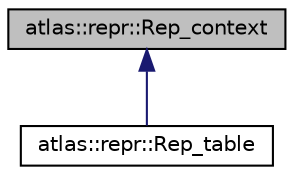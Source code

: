 digraph "atlas::repr::Rep_context"
{
  edge [fontname="Helvetica",fontsize="10",labelfontname="Helvetica",labelfontsize="10"];
  node [fontname="Helvetica",fontsize="10",shape=record];
  Node1 [label="atlas::repr::Rep_context",height=0.2,width=0.4,color="black", fillcolor="grey75", style="filled", fontcolor="black"];
  Node1 -> Node2 [dir="back",color="midnightblue",fontsize="10",style="solid",fontname="Helvetica"];
  Node2 [label="atlas::repr::Rep_table",height=0.2,width=0.4,color="black", fillcolor="white", style="filled",URL="$classatlas_1_1repr_1_1Rep__table.html"];
}
